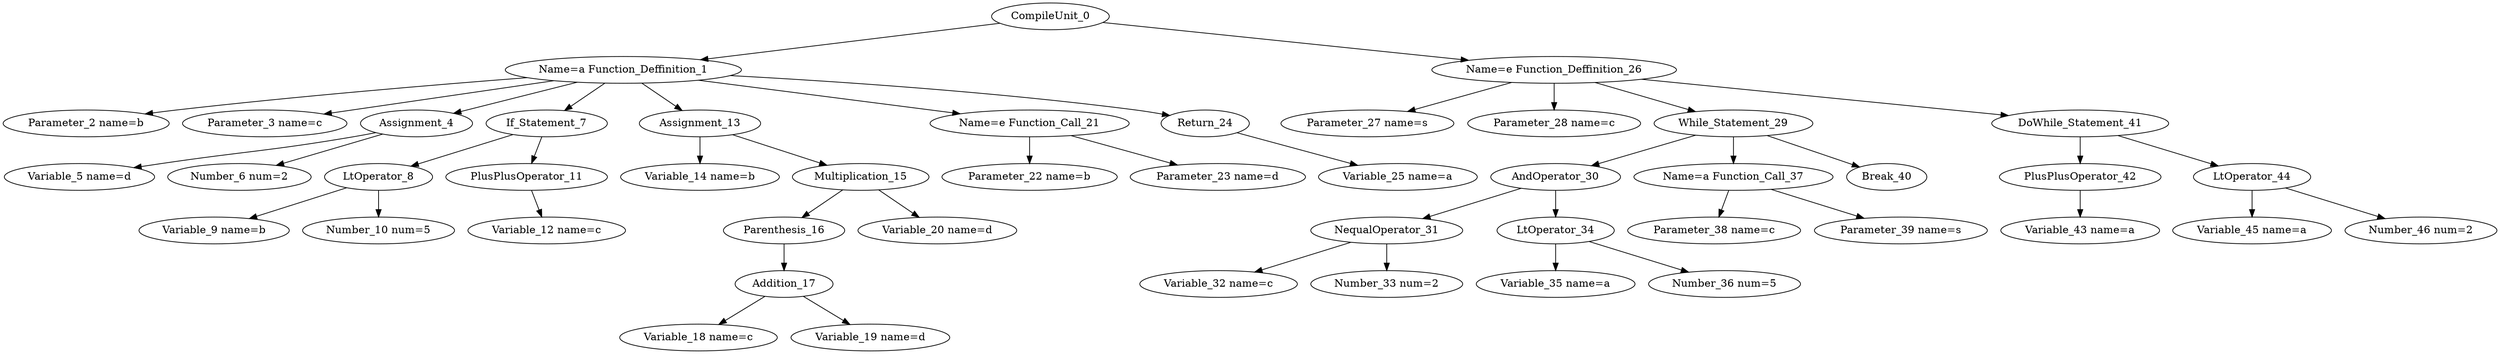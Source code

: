digraph G{
"CompileUnit_0"->"Name=a Function_Deffinition_1";
"Name=a Function_Deffinition_1"->"Parameter_2 name=b";
"Name=a Function_Deffinition_1"->"Parameter_3 name=c";
"Name=a Function_Deffinition_1"->"Assignment_4";
"Assignment_4"->"Variable_5 name=d";
"Assignment_4"->"Number_6 num=2";
"Name=a Function_Deffinition_1"->"If_Statement_7";
"If_Statement_7"->"LtOperator_8";
"LtOperator_8"->"Variable_9 name=b";
"LtOperator_8"->"Number_10 num=5";
"If_Statement_7"->"PlusPlusOperator_11";
"PlusPlusOperator_11"->"Variable_12 name=c";
"Name=a Function_Deffinition_1"->"Assignment_13";
"Assignment_13"->"Variable_14 name=b";
"Assignment_13"->"Multiplication_15";
"Multiplication_15"->"Parenthesis_16";
"Parenthesis_16"->"Addition_17";
"Addition_17"->"Variable_18 name=c";
"Addition_17"->"Variable_19 name=d";
"Multiplication_15"->"Variable_20 name=d";
"Name=a Function_Deffinition_1"->"Name=e Function_Call_21";
"Name=e Function_Call_21"->"Parameter_22 name=b";
"Name=e Function_Call_21"->"Parameter_23 name=d";
"Name=a Function_Deffinition_1"->"Return_24";
"Return_24"->"Variable_25 name=a";
"CompileUnit_0"->"Name=e Function_Deffinition_26";
"Name=e Function_Deffinition_26"->"Parameter_27 name=s";
"Name=e Function_Deffinition_26"->"Parameter_28 name=c";
"Name=e Function_Deffinition_26"->"While_Statement_29";
"While_Statement_29"->"AndOperator_30";
"AndOperator_30"->"NequalOperator_31";
"NequalOperator_31"->"Variable_32 name=c";
"NequalOperator_31"->"Number_33 num=2";
"AndOperator_30"->"LtOperator_34";
"LtOperator_34"->"Variable_35 name=a";
"LtOperator_34"->"Number_36 num=5";
"While_Statement_29"->"Name=a Function_Call_37";
"Name=a Function_Call_37"->"Parameter_38 name=c";
"Name=a Function_Call_37"->"Parameter_39 name=s";
"While_Statement_29"->"Break_40";
"Name=e Function_Deffinition_26"->"DoWhile_Statement_41";
"DoWhile_Statement_41"->"PlusPlusOperator_42";
"PlusPlusOperator_42"->"Variable_43 name=a";
"DoWhile_Statement_41"->"LtOperator_44";
"LtOperator_44"->"Variable_45 name=a";
"LtOperator_44"->"Number_46 num=2";
}
